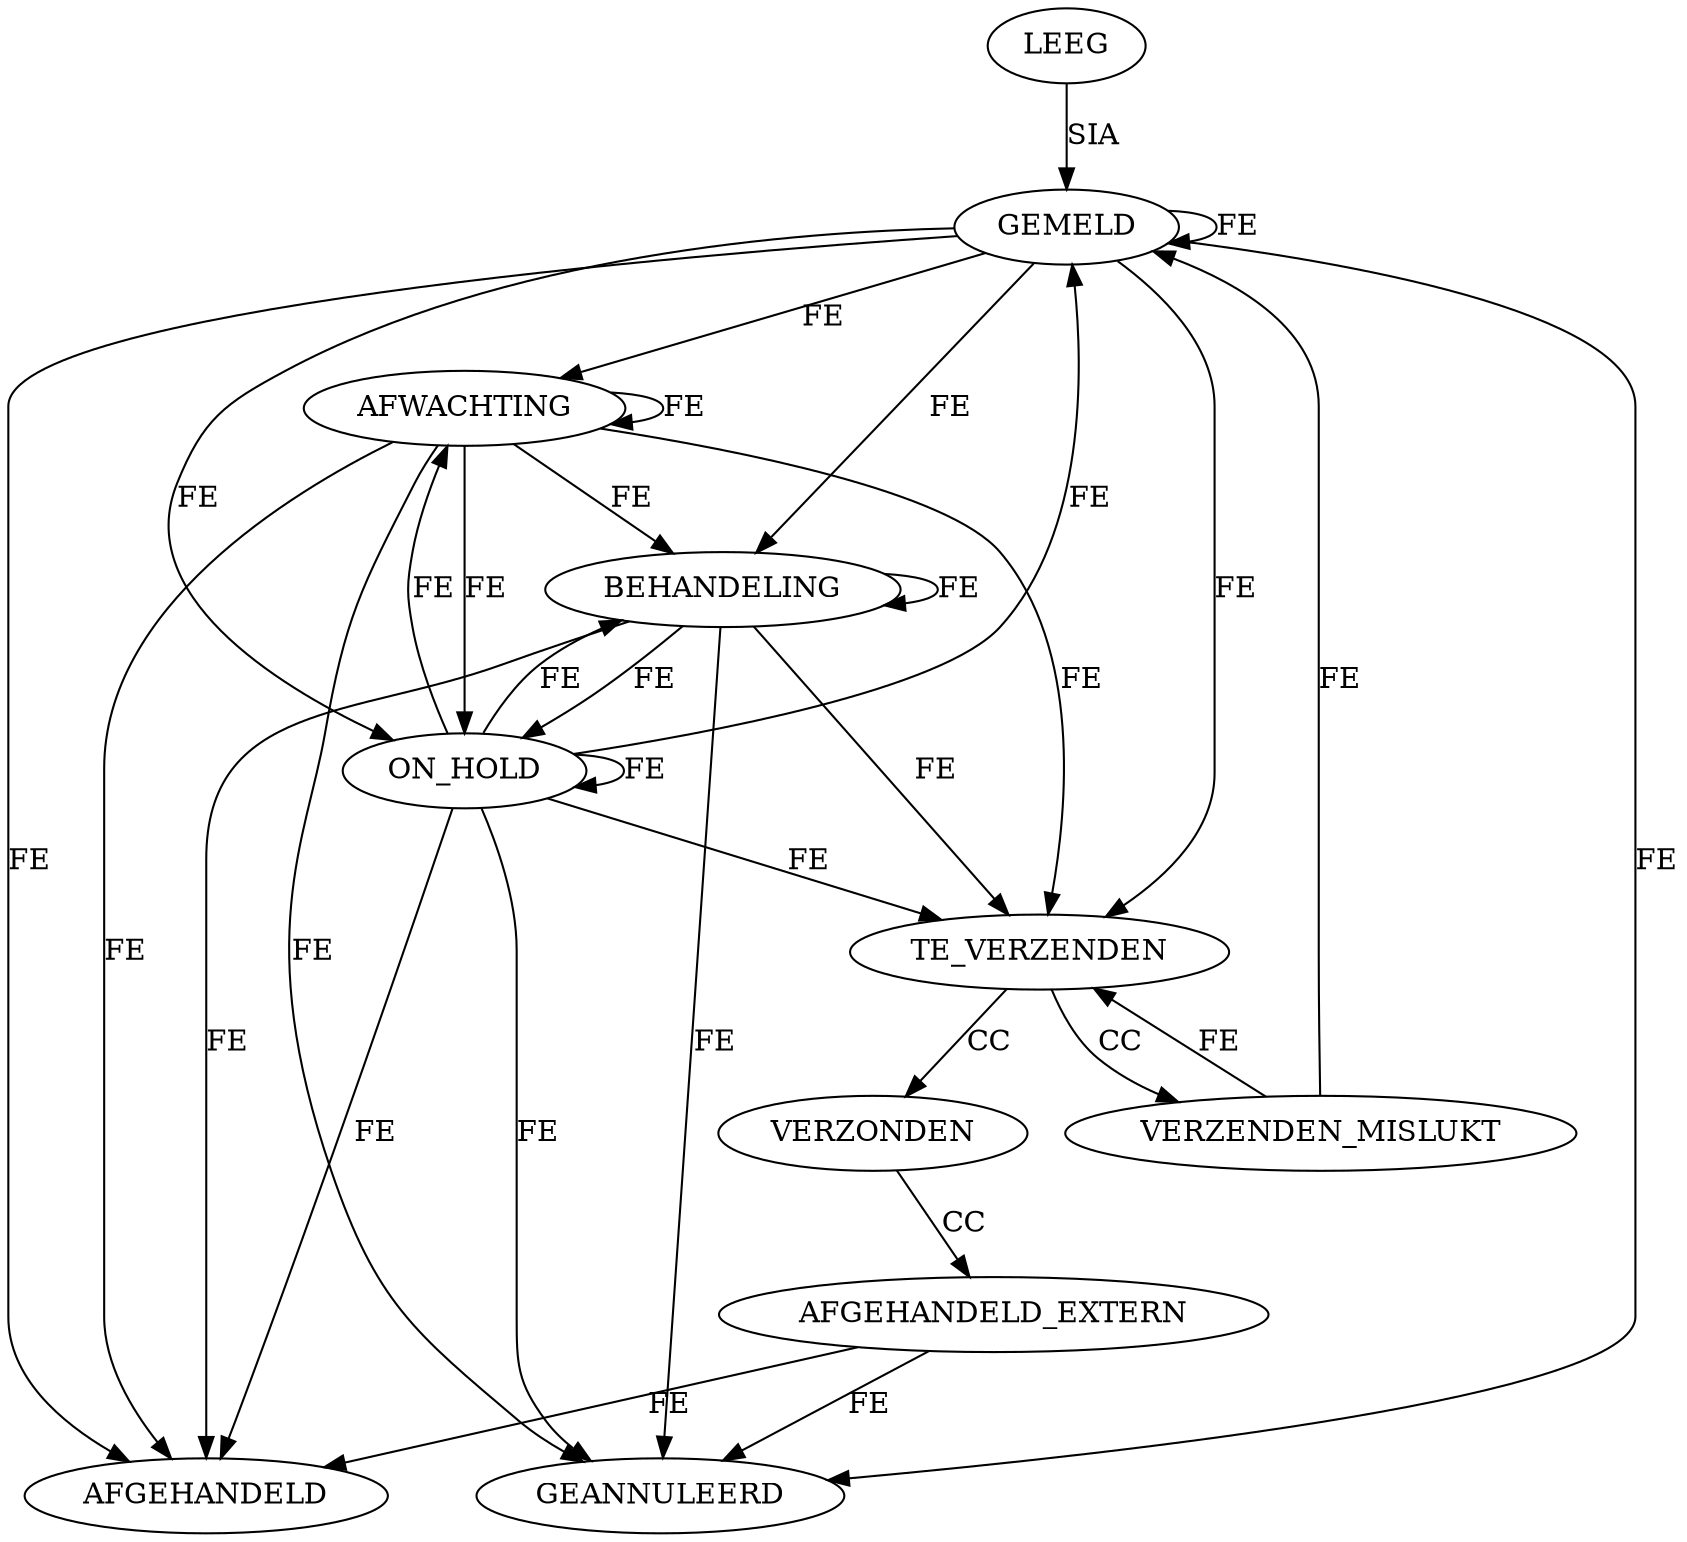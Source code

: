 digraph {
    {rank=same; AFGEHANDELD GEANNULEERD}
    {rank=same; VERZONDEN VERZENDEN_MISLUKT}

    /* LEEG
    GEMELD
    AFWACHTING
    BEHANDELING
    ON_HOLD
    AFGEHANDELD
    GEANNULEERD
    TE_VERZENDEN
    VERZONDEN
    VERZENDEN_MISLUKT
    AFGEHANDELD_EXTERN */

    LEEG -> GEMELD [label="SIA"]

    GEMELD -> GEMELD [label="FE"]
    GEMELD -> AFWACHTING [label="FE"]
    GEMELD -> BEHANDELING [label="FE"]
    GEMELD -> ON_HOLD [label="FE"]
    GEMELD -> AFGEHANDELD [label="FE"]
    GEMELD -> GEANNULEERD [label="FE"]
    GEMELD -> TE_VERZENDEN [label="FE"]
 
    AFWACHTING -> AFWACHTING [label="FE"]
    AFWACHTING -> BEHANDELING [label="FE"]
    AFWACHTING -> ON_HOLD [label="FE"]
    AFWACHTING -> AFGEHANDELD [label="FE"]
    AFWACHTING -> GEANNULEERD [label="FE"]
    AFWACHTING -> TE_VERZENDEN [label="FE"]

    BEHANDELING -> BEHANDELING [label="FE"]
    BEHANDELING -> ON_HOLD [label="FE"]
    BEHANDELING -> AFGEHANDELD [label="FE"]
    BEHANDELING -> GEANNULEERD [label="FE"]
    BEHANDELING -> TE_VERZENDEN [label="FE"]

    ON_HOLD -> GEMELD [label="FE"]
    ON_HOLD -> AFWACHTING [label="FE"]
    ON_HOLD -> BEHANDELING [label="FE"]
    ON_HOLD -> ON_HOLD [label="FE"]
    ON_HOLD -> AFGEHANDELD [label="FE"]
    ON_HOLD -> GEANNULEERD [label="FE"]
    ON_HOLD -> TE_VERZENDEN [label="FE"]

    subgraph {
        TE_VERZENDEN -> VERZONDEN [label="CC"]
        TE_VERZENDEN -> VERZENDEN_MISLUKT [label="CC"]

        VERZONDEN -> AFGEHANDELD_EXTERN [label="CC"]

        VERZENDEN_MISLUKT -> GEMELD [label="FE"]
        VERZENDEN_MISLUKT -> TE_VERZENDEN [label="FE"]

        AFGEHANDELD_EXTERN -> AFGEHANDELD [label="FE"]
        AFGEHANDELD_EXTERN -> GEANNULEERD [label="FE"]
    }

}

